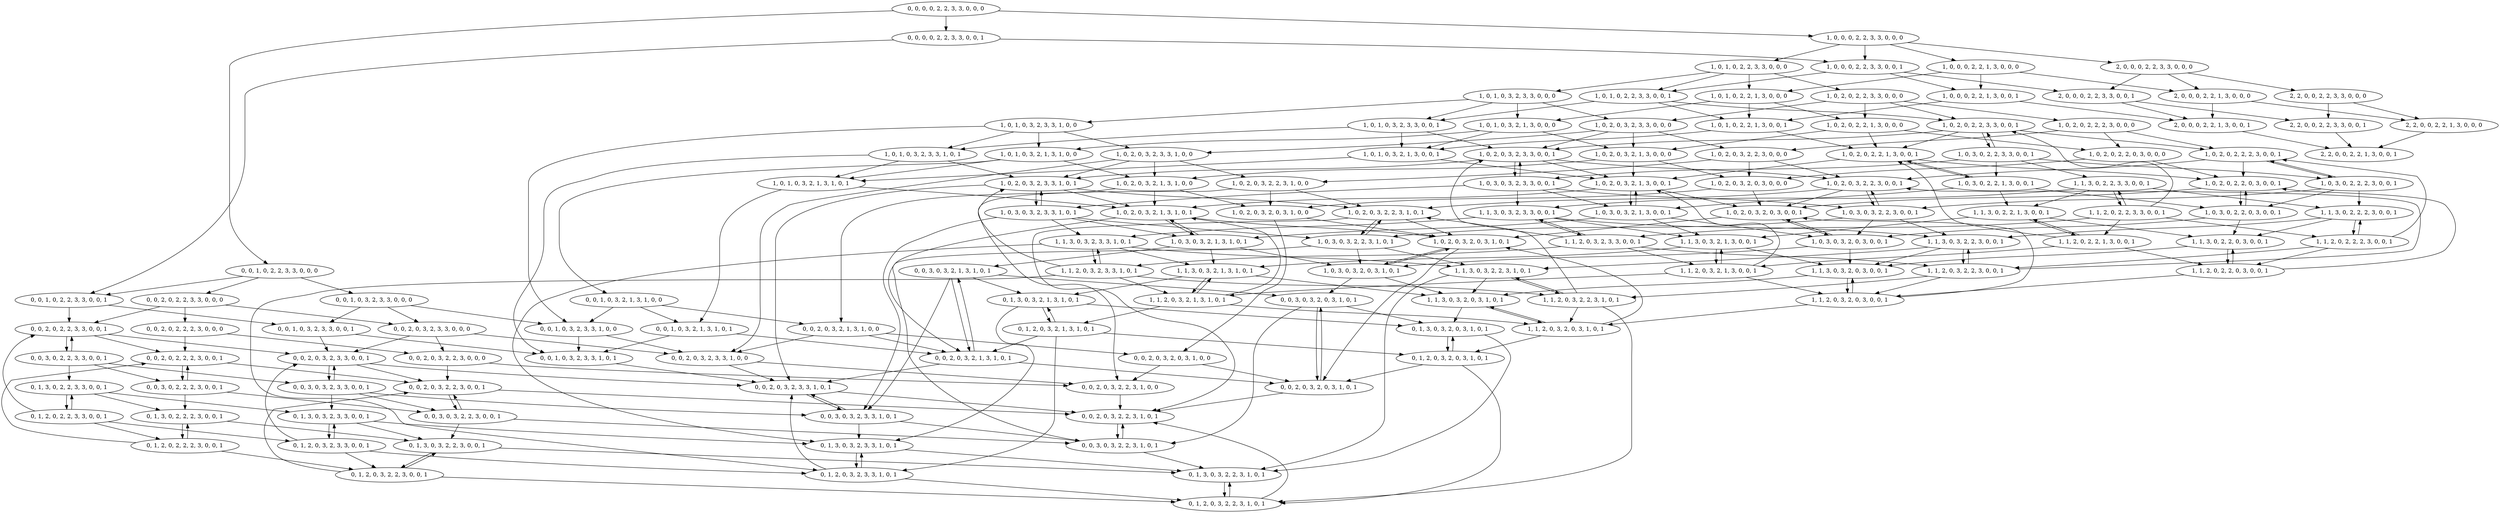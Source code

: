 digraph {

"0, 0, 0, 0, 2, 2, 3, 3, 0, 0, 0" -> "0, 0, 1, 0, 2, 2, 3, 3, 0, 0, 0"
"0, 0, 0, 0, 2, 2, 3, 3, 0, 0, 0" -> "0, 0, 0, 0, 2, 2, 3, 3, 0, 0, 1"
"0, 0, 0, 0, 2, 2, 3, 3, 0, 0, 0" -> "1, 0, 0, 0, 2, 2, 3, 3, 0, 0, 0"
"0, 0, 1, 0, 2, 2, 3, 3, 0, 0, 0" -> "0, 0, 1, 0, 2, 2, 3, 3, 0, 0, 1"
"0, 0, 1, 0, 2, 2, 3, 3, 0, 0, 0" -> "0, 0, 1, 0, 3, 2, 3, 3, 0, 0, 0"
"0, 0, 1, 0, 2, 2, 3, 3, 0, 0, 0" -> "0, 0, 2, 0, 2, 2, 3, 3, 0, 0, 0"
"0, 0, 0, 0, 2, 2, 3, 3, 0, 0, 1" -> "0, 0, 1, 0, 2, 2, 3, 3, 0, 0, 1"
"0, 0, 0, 0, 2, 2, 3, 3, 0, 0, 1" -> "1, 0, 0, 0, 2, 2, 3, 3, 0, 0, 1"
"1, 0, 0, 0, 2, 2, 3, 3, 0, 0, 0" -> "1, 0, 1, 0, 2, 2, 3, 3, 0, 0, 0"
"1, 0, 0, 0, 2, 2, 3, 3, 0, 0, 0" -> "1, 0, 0, 0, 2, 2, 3, 3, 0, 0, 1"
"1, 0, 0, 0, 2, 2, 3, 3, 0, 0, 0" -> "1, 0, 0, 0, 2, 2, 1, 3, 0, 0, 0"
"1, 0, 0, 0, 2, 2, 3, 3, 0, 0, 0" -> "2, 0, 0, 0, 2, 2, 3, 3, 0, 0, 0"
"0, 0, 1, 0, 2, 2, 3, 3, 0, 0, 1" -> "0, 0, 1, 0, 3, 2, 3, 3, 0, 0, 1"
"0, 0, 1, 0, 2, 2, 3, 3, 0, 0, 1" -> "0, 0, 2, 0, 2, 2, 3, 3, 0, 0, 1"
"0, 0, 1, 0, 3, 2, 3, 3, 0, 0, 0" -> "0, 0, 1, 0, 3, 2, 3, 3, 1, 0, 0"
"0, 0, 1, 0, 3, 2, 3, 3, 0, 0, 0" -> "0, 0, 1, 0, 3, 2, 3, 3, 0, 0, 1"
"0, 0, 1, 0, 3, 2, 3, 3, 0, 0, 0" -> "0, 0, 2, 0, 3, 2, 3, 3, 0, 0, 0"
"0, 0, 2, 0, 2, 2, 3, 3, 0, 0, 0" -> "0, 0, 2, 0, 2, 2, 3, 3, 0, 0, 1"
"0, 0, 2, 0, 2, 2, 3, 3, 0, 0, 0" -> "0, 0, 2, 0, 2, 2, 2, 3, 0, 0, 0"
"0, 0, 2, 0, 2, 2, 3, 3, 0, 0, 0" -> "0, 0, 2, 0, 3, 2, 3, 3, 0, 0, 0"
"1, 0, 0, 0, 2, 2, 3, 3, 0, 0, 1" -> "1, 0, 1, 0, 2, 2, 3, 3, 0, 0, 1"
"1, 0, 0, 0, 2, 2, 3, 3, 0, 0, 1" -> "1, 0, 0, 0, 2, 2, 1, 3, 0, 0, 1"
"1, 0, 0, 0, 2, 2, 3, 3, 0, 0, 1" -> "2, 0, 0, 0, 2, 2, 3, 3, 0, 0, 1"
"1, 0, 1, 0, 2, 2, 3, 3, 0, 0, 0" -> "1, 0, 1, 0, 2, 2, 3, 3, 0, 0, 1"
"1, 0, 1, 0, 2, 2, 3, 3, 0, 0, 0" -> "1, 0, 1, 0, 2, 2, 1, 3, 0, 0, 0"
"1, 0, 1, 0, 2, 2, 3, 3, 0, 0, 0" -> "1, 0, 1, 0, 3, 2, 3, 3, 0, 0, 0"
"1, 0, 1, 0, 2, 2, 3, 3, 0, 0, 0" -> "1, 0, 2, 0, 2, 2, 3, 3, 0, 0, 0"
"1, 0, 0, 0, 2, 2, 1, 3, 0, 0, 0" -> "1, 0, 1, 0, 2, 2, 1, 3, 0, 0, 0"
"1, 0, 0, 0, 2, 2, 1, 3, 0, 0, 0" -> "1, 0, 0, 0, 2, 2, 1, 3, 0, 0, 1"
"1, 0, 0, 0, 2, 2, 1, 3, 0, 0, 0" -> "2, 0, 0, 0, 2, 2, 1, 3, 0, 0, 0"
"2, 0, 0, 0, 2, 2, 3, 3, 0, 0, 0" -> "2, 2, 0, 0, 2, 2, 3, 3, 0, 0, 0"
"2, 0, 0, 0, 2, 2, 3, 3, 0, 0, 0" -> "2, 0, 0, 0, 2, 2, 3, 3, 0, 0, 1"
"2, 0, 0, 0, 2, 2, 3, 3, 0, 0, 0" -> "2, 0, 0, 0, 2, 2, 1, 3, 0, 0, 0"
"0, 0, 1, 0, 3, 2, 3, 3, 0, 0, 1" -> "0, 0, 1, 0, 3, 2, 3, 3, 1, 0, 1"
"0, 0, 1, 0, 3, 2, 3, 3, 0, 0, 1" -> "0, 0, 2, 0, 3, 2, 3, 3, 0, 0, 1"
"0, 0, 2, 0, 2, 2, 3, 3, 0, 0, 1" -> "0, 0, 2, 0, 2, 2, 2, 3, 0, 0, 1"
"0, 0, 2, 0, 2, 2, 3, 3, 0, 0, 1" -> "0, 0, 3, 0, 2, 2, 3, 3, 0, 0, 1"
"0, 0, 2, 0, 2, 2, 3, 3, 0, 0, 1" -> "0, 0, 2, 0, 3, 2, 3, 3, 0, 0, 1"
"0, 0, 1, 0, 3, 2, 3, 3, 1, 0, 0" -> "0, 0, 1, 0, 3, 2, 3, 3, 1, 0, 1"
"0, 0, 1, 0, 3, 2, 3, 3, 1, 0, 0" -> "0, 0, 2, 0, 3, 2, 3, 3, 1, 0, 0"
"0, 0, 2, 0, 3, 2, 3, 3, 0, 0, 0" -> "0, 0, 2, 0, 3, 2, 3, 3, 1, 0, 0"
"0, 0, 2, 0, 3, 2, 3, 3, 0, 0, 0" -> "0, 0, 2, 0, 3, 2, 3, 3, 0, 0, 1"
"0, 0, 2, 0, 3, 2, 3, 3, 0, 0, 0" -> "0, 0, 2, 0, 3, 2, 2, 3, 0, 0, 0"
"0, 0, 2, 0, 2, 2, 2, 3, 0, 0, 0" -> "0, 0, 2, 0, 2, 2, 2, 3, 0, 0, 1"
"0, 0, 2, 0, 2, 2, 2, 3, 0, 0, 0" -> "0, 0, 2, 0, 3, 2, 2, 3, 0, 0, 0"
"1, 0, 1, 0, 2, 2, 3, 3, 0, 0, 1" -> "1, 0, 1, 0, 2, 2, 1, 3, 0, 0, 1"
"1, 0, 1, 0, 2, 2, 3, 3, 0, 0, 1" -> "1, 0, 1, 0, 3, 2, 3, 3, 0, 0, 1"
"1, 0, 1, 0, 2, 2, 3, 3, 0, 0, 1" -> "1, 0, 2, 0, 2, 2, 3, 3, 0, 0, 1"
"1, 0, 0, 0, 2, 2, 1, 3, 0, 0, 1" -> "1, 0, 1, 0, 2, 2, 1, 3, 0, 0, 1"
"1, 0, 0, 0, 2, 2, 1, 3, 0, 0, 1" -> "2, 0, 0, 0, 2, 2, 1, 3, 0, 0, 1"
"2, 0, 0, 0, 2, 2, 3, 3, 0, 0, 1" -> "2, 2, 0, 0, 2, 2, 3, 3, 0, 0, 1"
"2, 0, 0, 0, 2, 2, 3, 3, 0, 0, 1" -> "2, 0, 0, 0, 2, 2, 1, 3, 0, 0, 1"
"1, 0, 1, 0, 2, 2, 1, 3, 0, 0, 0" -> "1, 0, 1, 0, 2, 2, 1, 3, 0, 0, 1"
"1, 0, 1, 0, 2, 2, 1, 3, 0, 0, 0" -> "1, 0, 1, 0, 3, 2, 1, 3, 0, 0, 0"
"1, 0, 1, 0, 2, 2, 1, 3, 0, 0, 0" -> "1, 0, 2, 0, 2, 2, 1, 3, 0, 0, 0"
"1, 0, 1, 0, 3, 2, 3, 3, 0, 0, 0" -> "1, 0, 1, 0, 3, 2, 3, 3, 1, 0, 0"
"1, 0, 1, 0, 3, 2, 3, 3, 0, 0, 0" -> "1, 0, 1, 0, 3, 2, 3, 3, 0, 0, 1"
"1, 0, 1, 0, 3, 2, 3, 3, 0, 0, 0" -> "1, 0, 1, 0, 3, 2, 1, 3, 0, 0, 0"
"1, 0, 1, 0, 3, 2, 3, 3, 0, 0, 0" -> "1, 0, 2, 0, 3, 2, 3, 3, 0, 0, 0"
"1, 0, 2, 0, 2, 2, 3, 3, 0, 0, 0" -> "1, 0, 2, 0, 2, 2, 3, 3, 0, 0, 1"
"1, 0, 2, 0, 2, 2, 3, 3, 0, 0, 0" -> "1, 0, 2, 0, 2, 2, 1, 3, 0, 0, 0"
"1, 0, 2, 0, 2, 2, 3, 3, 0, 0, 0" -> "1, 0, 2, 0, 2, 2, 2, 3, 0, 0, 0"
"1, 0, 2, 0, 2, 2, 3, 3, 0, 0, 0" -> "1, 0, 2, 0, 3, 2, 3, 3, 0, 0, 0"
"2, 0, 0, 0, 2, 2, 1, 3, 0, 0, 0" -> "2, 2, 0, 0, 2, 2, 1, 3, 0, 0, 0"
"2, 0, 0, 0, 2, 2, 1, 3, 0, 0, 0" -> "2, 0, 0, 0, 2, 2, 1, 3, 0, 0, 1"
"2, 2, 0, 0, 2, 2, 3, 3, 0, 0, 0" -> "2, 2, 0, 0, 2, 2, 3, 3, 0, 0, 1"
"2, 2, 0, 0, 2, 2, 3, 3, 0, 0, 0" -> "2, 2, 0, 0, 2, 2, 1, 3, 0, 0, 0"
"0, 0, 1, 0, 3, 2, 3, 3, 1, 0, 1" -> "0, 0, 2, 0, 3, 2, 3, 3, 1, 0, 1"
"0, 0, 2, 0, 3, 2, 3, 3, 0, 0, 1" -> "0, 0, 2, 0, 3, 2, 3, 3, 1, 0, 1"
"0, 0, 2, 0, 3, 2, 3, 3, 0, 0, 1" -> "0, 0, 2, 0, 3, 2, 2, 3, 0, 0, 1"
"0, 0, 2, 0, 3, 2, 3, 3, 0, 0, 1" -> "0, 0, 3, 0, 3, 2, 3, 3, 0, 0, 1"
"0, 0, 2, 0, 2, 2, 2, 3, 0, 0, 1" -> "0, 0, 3, 0, 2, 2, 2, 3, 0, 0, 1"
"0, 0, 2, 0, 2, 2, 2, 3, 0, 0, 1" -> "0, 0, 2, 0, 3, 2, 2, 3, 0, 0, 1"
"0, 0, 3, 0, 2, 2, 3, 3, 0, 0, 1" -> "0, 1, 3, 0, 2, 2, 3, 3, 0, 0, 1"
"0, 0, 3, 0, 2, 2, 3, 3, 0, 0, 1" -> "0, 0, 2, 0, 2, 2, 3, 3, 0, 0, 1"
"0, 0, 3, 0, 2, 2, 3, 3, 0, 0, 1" -> "0, 0, 3, 0, 2, 2, 2, 3, 0, 0, 1"
"0, 0, 3, 0, 2, 2, 3, 3, 0, 0, 1" -> "0, 0, 3, 0, 3, 2, 3, 3, 0, 0, 1"
"0, 0, 2, 0, 3, 2, 3, 3, 1, 0, 0" -> "0, 0, 2, 0, 3, 2, 3, 3, 1, 0, 1"
"0, 0, 2, 0, 3, 2, 3, 3, 1, 0, 0" -> "0, 0, 2, 0, 3, 2, 2, 3, 1, 0, 0"
"0, 0, 2, 0, 3, 2, 2, 3, 0, 0, 0" -> "0, 0, 2, 0, 3, 2, 2, 3, 1, 0, 0"
"0, 0, 2, 0, 3, 2, 2, 3, 0, 0, 0" -> "0, 0, 2, 0, 3, 2, 2, 3, 0, 0, 1"
"1, 0, 1, 0, 2, 2, 1, 3, 0, 0, 1" -> "1, 0, 1, 0, 3, 2, 1, 3, 0, 0, 1"
"1, 0, 1, 0, 2, 2, 1, 3, 0, 0, 1" -> "1, 0, 2, 0, 2, 2, 1, 3, 0, 0, 1"
"1, 0, 1, 0, 3, 2, 3, 3, 0, 0, 1" -> "1, 0, 1, 0, 3, 2, 3, 3, 1, 0, 1"
"1, 0, 1, 0, 3, 2, 3, 3, 0, 0, 1" -> "1, 0, 1, 0, 3, 2, 1, 3, 0, 0, 1"
"1, 0, 1, 0, 3, 2, 3, 3, 0, 0, 1" -> "1, 0, 2, 0, 3, 2, 3, 3, 0, 0, 1"
"1, 0, 2, 0, 2, 2, 3, 3, 0, 0, 1" -> "1, 0, 2, 0, 2, 2, 1, 3, 0, 0, 1"
"1, 0, 2, 0, 2, 2, 3, 3, 0, 0, 1" -> "1, 0, 2, 0, 2, 2, 2, 3, 0, 0, 1"
"1, 0, 2, 0, 2, 2, 3, 3, 0, 0, 1" -> "1, 0, 3, 0, 2, 2, 3, 3, 0, 0, 1"
"1, 0, 2, 0, 2, 2, 3, 3, 0, 0, 1" -> "1, 0, 2, 0, 3, 2, 3, 3, 0, 0, 1"
"2, 0, 0, 0, 2, 2, 1, 3, 0, 0, 1" -> "2, 2, 0, 0, 2, 2, 1, 3, 0, 0, 1"
"2, 2, 0, 0, 2, 2, 3, 3, 0, 0, 1" -> "2, 2, 0, 0, 2, 2, 1, 3, 0, 0, 1"
"1, 0, 1, 0, 3, 2, 1, 3, 0, 0, 0" -> "1, 0, 1, 0, 3, 2, 1, 3, 1, 0, 0"
"1, 0, 1, 0, 3, 2, 1, 3, 0, 0, 0" -> "1, 0, 1, 0, 3, 2, 1, 3, 0, 0, 1"
"1, 0, 1, 0, 3, 2, 1, 3, 0, 0, 0" -> "1, 0, 2, 0, 3, 2, 1, 3, 0, 0, 0"
"1, 0, 2, 0, 2, 2, 1, 3, 0, 0, 0" -> "1, 0, 2, 0, 2, 2, 1, 3, 0, 0, 1"
"1, 0, 2, 0, 2, 2, 1, 3, 0, 0, 0" -> "1, 0, 2, 0, 2, 2, 0, 3, 0, 0, 0"
"1, 0, 2, 0, 2, 2, 1, 3, 0, 0, 0" -> "1, 0, 2, 0, 3, 2, 1, 3, 0, 0, 0"
"1, 0, 1, 0, 3, 2, 3, 3, 1, 0, 0" -> "1, 0, 1, 0, 3, 2, 3, 3, 1, 0, 1"
"1, 0, 1, 0, 3, 2, 3, 3, 1, 0, 0" -> "1, 0, 1, 0, 3, 2, 1, 3, 1, 0, 0"
"1, 0, 1, 0, 3, 2, 3, 3, 1, 0, 0" -> "1, 0, 2, 0, 3, 2, 3, 3, 1, 0, 0"
"1, 0, 1, 0, 3, 2, 3, 3, 1, 0, 0" -> "0, 0, 1, 0, 3, 2, 3, 3, 1, 0, 0"
"1, 0, 2, 0, 3, 2, 3, 3, 0, 0, 0" -> "1, 0, 2, 0, 3, 2, 3, 3, 1, 0, 0"
"1, 0, 2, 0, 3, 2, 3, 3, 0, 0, 0" -> "1, 0, 2, 0, 3, 2, 3, 3, 0, 0, 1"
"1, 0, 2, 0, 3, 2, 3, 3, 0, 0, 0" -> "1, 0, 2, 0, 3, 2, 1, 3, 0, 0, 0"
"1, 0, 2, 0, 3, 2, 3, 3, 0, 0, 0" -> "1, 0, 2, 0, 3, 2, 2, 3, 0, 0, 0"
"1, 0, 2, 0, 2, 2, 2, 3, 0, 0, 0" -> "1, 0, 2, 0, 2, 2, 2, 3, 0, 0, 1"
"1, 0, 2, 0, 2, 2, 2, 3, 0, 0, 0" -> "1, 0, 2, 0, 3, 2, 2, 3, 0, 0, 0"
"1, 0, 2, 0, 2, 2, 2, 3, 0, 0, 0" -> "1, 0, 2, 0, 2, 2, 0, 3, 0, 0, 0"
"2, 2, 0, 0, 2, 2, 1, 3, 0, 0, 0" -> "2, 2, 0, 0, 2, 2, 1, 3, 0, 0, 1"
"0, 0, 2, 0, 3, 2, 3, 3, 1, 0, 1" -> "0, 0, 2, 0, 3, 2, 2, 3, 1, 0, 1"
"0, 0, 2, 0, 3, 2, 3, 3, 1, 0, 1" -> "0, 0, 3, 0, 3, 2, 3, 3, 1, 0, 1"
"0, 0, 2, 0, 3, 2, 2, 3, 0, 0, 1" -> "0, 0, 2, 0, 3, 2, 2, 3, 1, 0, 1"
"0, 0, 2, 0, 3, 2, 2, 3, 0, 0, 1" -> "0, 0, 3, 0, 3, 2, 2, 3, 0, 0, 1"
"0, 0, 3, 0, 3, 2, 3, 3, 0, 0, 1" -> "0, 0, 3, 0, 3, 2, 3, 3, 1, 0, 1"
"0, 0, 3, 0, 3, 2, 3, 3, 0, 0, 1" -> "0, 1, 3, 0, 3, 2, 3, 3, 0, 0, 1"
"0, 0, 3, 0, 3, 2, 3, 3, 0, 0, 1" -> "0, 0, 2, 0, 3, 2, 3, 3, 0, 0, 1"
"0, 0, 3, 0, 3, 2, 3, 3, 0, 0, 1" -> "0, 0, 3, 0, 3, 2, 2, 3, 0, 0, 1"
"0, 0, 3, 0, 2, 2, 2, 3, 0, 0, 1" -> "0, 1, 3, 0, 2, 2, 2, 3, 0, 0, 1"
"0, 0, 3, 0, 2, 2, 2, 3, 0, 0, 1" -> "0, 0, 2, 0, 2, 2, 2, 3, 0, 0, 1"
"0, 0, 3, 0, 2, 2, 2, 3, 0, 0, 1" -> "0, 0, 3, 0, 3, 2, 2, 3, 0, 0, 1"
"0, 1, 3, 0, 2, 2, 3, 3, 0, 0, 1" -> "0, 1, 2, 0, 2, 2, 3, 3, 0, 0, 1"
"0, 1, 3, 0, 2, 2, 3, 3, 0, 0, 1" -> "0, 1, 3, 0, 2, 2, 2, 3, 0, 0, 1"
"0, 1, 3, 0, 2, 2, 3, 3, 0, 0, 1" -> "0, 1, 3, 0, 3, 2, 3, 3, 0, 0, 1"
"0, 0, 2, 0, 3, 2, 2, 3, 1, 0, 0" -> "0, 0, 2, 0, 3, 2, 2, 3, 1, 0, 1"
"1, 0, 1, 0, 3, 2, 1, 3, 0, 0, 1" -> "1, 0, 1, 0, 3, 2, 1, 3, 1, 0, 1"
"1, 0, 1, 0, 3, 2, 1, 3, 0, 0, 1" -> "1, 0, 2, 0, 3, 2, 1, 3, 0, 0, 1"
"1, 0, 2, 0, 2, 2, 1, 3, 0, 0, 1" -> "1, 0, 2, 0, 2, 2, 0, 3, 0, 0, 1"
"1, 0, 2, 0, 2, 2, 1, 3, 0, 0, 1" -> "1, 0, 3, 0, 2, 2, 1, 3, 0, 0, 1"
"1, 0, 2, 0, 2, 2, 1, 3, 0, 0, 1" -> "1, 0, 2, 0, 3, 2, 1, 3, 0, 0, 1"
"1, 0, 1, 0, 3, 2, 3, 3, 1, 0, 1" -> "1, 0, 1, 0, 3, 2, 1, 3, 1, 0, 1"
"1, 0, 1, 0, 3, 2, 3, 3, 1, 0, 1" -> "1, 0, 2, 0, 3, 2, 3, 3, 1, 0, 1"
"1, 0, 1, 0, 3, 2, 3, 3, 1, 0, 1" -> "0, 0, 1, 0, 3, 2, 3, 3, 1, 0, 1"
"1, 0, 2, 0, 3, 2, 3, 3, 0, 0, 1" -> "1, 0, 2, 0, 3, 2, 3, 3, 1, 0, 1"
"1, 0, 2, 0, 3, 2, 3, 3, 0, 0, 1" -> "1, 0, 2, 0, 3, 2, 1, 3, 0, 0, 1"
"1, 0, 2, 0, 3, 2, 3, 3, 0, 0, 1" -> "1, 0, 2, 0, 3, 2, 2, 3, 0, 0, 1"
"1, 0, 2, 0, 3, 2, 3, 3, 0, 0, 1" -> "1, 0, 3, 0, 3, 2, 3, 3, 0, 0, 1"
"1, 0, 2, 0, 2, 2, 2, 3, 0, 0, 1" -> "1, 0, 3, 0, 2, 2, 2, 3, 0, 0, 1"
"1, 0, 2, 0, 2, 2, 2, 3, 0, 0, 1" -> "1, 0, 2, 0, 3, 2, 2, 3, 0, 0, 1"
"1, 0, 2, 0, 2, 2, 2, 3, 0, 0, 1" -> "1, 0, 2, 0, 2, 2, 0, 3, 0, 0, 1"
"1, 0, 3, 0, 2, 2, 3, 3, 0, 0, 1" -> "1, 1, 3, 0, 2, 2, 3, 3, 0, 0, 1"
"1, 0, 3, 0, 2, 2, 3, 3, 0, 0, 1" -> "1, 0, 2, 0, 2, 2, 3, 3, 0, 0, 1"
"1, 0, 3, 0, 2, 2, 3, 3, 0, 0, 1" -> "1, 0, 3, 0, 2, 2, 1, 3, 0, 0, 1"
"1, 0, 3, 0, 2, 2, 3, 3, 0, 0, 1" -> "1, 0, 3, 0, 2, 2, 2, 3, 0, 0, 1"
"1, 0, 3, 0, 2, 2, 3, 3, 0, 0, 1" -> "1, 0, 3, 0, 3, 2, 3, 3, 0, 0, 1"
"1, 0, 1, 0, 3, 2, 1, 3, 1, 0, 0" -> "1, 0, 1, 0, 3, 2, 1, 3, 1, 0, 1"
"1, 0, 1, 0, 3, 2, 1, 3, 1, 0, 0" -> "1, 0, 2, 0, 3, 2, 1, 3, 1, 0, 0"
"1, 0, 1, 0, 3, 2, 1, 3, 1, 0, 0" -> "0, 0, 1, 0, 3, 2, 1, 3, 1, 0, 0"
"1, 0, 2, 0, 3, 2, 1, 3, 0, 0, 0" -> "1, 0, 2, 0, 3, 2, 1, 3, 1, 0, 0"
"1, 0, 2, 0, 3, 2, 1, 3, 0, 0, 0" -> "1, 0, 2, 0, 3, 2, 1, 3, 0, 0, 1"
"1, 0, 2, 0, 3, 2, 1, 3, 0, 0, 0" -> "1, 0, 2, 0, 3, 2, 0, 3, 0, 0, 0"
"1, 0, 2, 0, 2, 2, 0, 3, 0, 0, 0" -> "1, 0, 2, 0, 2, 2, 0, 3, 0, 0, 1"
"1, 0, 2, 0, 2, 2, 0, 3, 0, 0, 0" -> "1, 0, 2, 0, 3, 2, 0, 3, 0, 0, 0"
"1, 0, 2, 0, 3, 2, 3, 3, 1, 0, 0" -> "1, 0, 2, 0, 3, 2, 3, 3, 1, 0, 1"
"1, 0, 2, 0, 3, 2, 3, 3, 1, 0, 0" -> "1, 0, 2, 0, 3, 2, 1, 3, 1, 0, 0"
"1, 0, 2, 0, 3, 2, 3, 3, 1, 0, 0" -> "1, 0, 2, 0, 3, 2, 2, 3, 1, 0, 0"
"1, 0, 2, 0, 3, 2, 3, 3, 1, 0, 0" -> "0, 0, 2, 0, 3, 2, 3, 3, 1, 0, 0"
"1, 0, 2, 0, 3, 2, 2, 3, 0, 0, 0" -> "1, 0, 2, 0, 3, 2, 2, 3, 1, 0, 0"
"1, 0, 2, 0, 3, 2, 2, 3, 0, 0, 0" -> "1, 0, 2, 0, 3, 2, 2, 3, 0, 0, 1"
"1, 0, 2, 0, 3, 2, 2, 3, 0, 0, 0" -> "1, 0, 2, 0, 3, 2, 0, 3, 0, 0, 0"
"0, 0, 2, 0, 3, 2, 2, 3, 1, 0, 1" -> "0, 0, 3, 0, 3, 2, 2, 3, 1, 0, 1"
"0, 0, 3, 0, 3, 2, 3, 3, 1, 0, 1" -> "0, 1, 3, 0, 3, 2, 3, 3, 1, 0, 1"
"0, 0, 3, 0, 3, 2, 3, 3, 1, 0, 1" -> "0, 0, 2, 0, 3, 2, 3, 3, 1, 0, 1"
"0, 0, 3, 0, 3, 2, 3, 3, 1, 0, 1" -> "0, 0, 3, 0, 3, 2, 2, 3, 1, 0, 1"
"0, 0, 3, 0, 3, 2, 2, 3, 0, 0, 1" -> "0, 0, 3, 0, 3, 2, 2, 3, 1, 0, 1"
"0, 0, 3, 0, 3, 2, 2, 3, 0, 0, 1" -> "0, 1, 3, 0, 3, 2, 2, 3, 0, 0, 1"
"0, 0, 3, 0, 3, 2, 2, 3, 0, 0, 1" -> "0, 0, 2, 0, 3, 2, 2, 3, 0, 0, 1"
"0, 1, 3, 0, 3, 2, 3, 3, 0, 0, 1" -> "0, 1, 3, 0, 3, 2, 3, 3, 1, 0, 1"
"0, 1, 3, 0, 3, 2, 3, 3, 0, 0, 1" -> "0, 1, 2, 0, 3, 2, 3, 3, 0, 0, 1"
"0, 1, 3, 0, 3, 2, 3, 3, 0, 0, 1" -> "0, 1, 3, 0, 3, 2, 2, 3, 0, 0, 1"
"0, 1, 3, 0, 2, 2, 2, 3, 0, 0, 1" -> "0, 1, 2, 0, 2, 2, 2, 3, 0, 0, 1"
"0, 1, 3, 0, 2, 2, 2, 3, 0, 0, 1" -> "0, 1, 3, 0, 3, 2, 2, 3, 0, 0, 1"
"0, 1, 2, 0, 2, 2, 3, 3, 0, 0, 1" -> "0, 0, 2, 0, 2, 2, 3, 3, 0, 0, 1"
"0, 1, 2, 0, 2, 2, 3, 3, 0, 0, 1" -> "0, 1, 2, 0, 2, 2, 2, 3, 0, 0, 1"
"0, 1, 2, 0, 2, 2, 3, 3, 0, 0, 1" -> "0, 1, 3, 0, 2, 2, 3, 3, 0, 0, 1"
"0, 1, 2, 0, 2, 2, 3, 3, 0, 0, 1" -> "0, 1, 2, 0, 3, 2, 3, 3, 0, 0, 1"
"1, 0, 1, 0, 3, 2, 1, 3, 1, 0, 1" -> "1, 0, 2, 0, 3, 2, 1, 3, 1, 0, 1"
"1, 0, 1, 0, 3, 2, 1, 3, 1, 0, 1" -> "0, 0, 1, 0, 3, 2, 1, 3, 1, 0, 1"
"1, 0, 2, 0, 3, 2, 1, 3, 0, 0, 1" -> "1, 0, 2, 0, 3, 2, 1, 3, 1, 0, 1"
"1, 0, 2, 0, 3, 2, 1, 3, 0, 0, 1" -> "1, 0, 2, 0, 3, 2, 0, 3, 0, 0, 1"
"1, 0, 2, 0, 3, 2, 1, 3, 0, 0, 1" -> "1, 0, 3, 0, 3, 2, 1, 3, 0, 0, 1"
"1, 0, 2, 0, 2, 2, 0, 3, 0, 0, 1" -> "1, 0, 3, 0, 2, 2, 0, 3, 0, 0, 1"
"1, 0, 2, 0, 2, 2, 0, 3, 0, 0, 1" -> "1, 0, 2, 0, 3, 2, 0, 3, 0, 0, 1"
"1, 0, 3, 0, 2, 2, 1, 3, 0, 0, 1" -> "1, 1, 3, 0, 2, 2, 1, 3, 0, 0, 1"
"1, 0, 3, 0, 2, 2, 1, 3, 0, 0, 1" -> "1, 0, 2, 0, 2, 2, 1, 3, 0, 0, 1"
"1, 0, 3, 0, 2, 2, 1, 3, 0, 0, 1" -> "1, 0, 3, 0, 2, 2, 0, 3, 0, 0, 1"
"1, 0, 3, 0, 2, 2, 1, 3, 0, 0, 1" -> "1, 0, 3, 0, 3, 2, 1, 3, 0, 0, 1"
"1, 0, 2, 0, 3, 2, 3, 3, 1, 0, 1" -> "1, 0, 2, 0, 3, 2, 1, 3, 1, 0, 1"
"1, 0, 2, 0, 3, 2, 3, 3, 1, 0, 1" -> "1, 0, 2, 0, 3, 2, 2, 3, 1, 0, 1"
"1, 0, 2, 0, 3, 2, 3, 3, 1, 0, 1" -> "1, 0, 3, 0, 3, 2, 3, 3, 1, 0, 1"
"1, 0, 2, 0, 3, 2, 3, 3, 1, 0, 1" -> "0, 0, 2, 0, 3, 2, 3, 3, 1, 0, 1"
"1, 0, 2, 0, 3, 2, 2, 3, 0, 0, 1" -> "1, 0, 2, 0, 3, 2, 2, 3, 1, 0, 1"
"1, 0, 2, 0, 3, 2, 2, 3, 0, 0, 1" -> "1, 0, 3, 0, 3, 2, 2, 3, 0, 0, 1"
"1, 0, 2, 0, 3, 2, 2, 3, 0, 0, 1" -> "1, 0, 2, 0, 3, 2, 0, 3, 0, 0, 1"
"1, 0, 3, 0, 3, 2, 3, 3, 0, 0, 1" -> "1, 0, 3, 0, 3, 2, 3, 3, 1, 0, 1"
"1, 0, 3, 0, 3, 2, 3, 3, 0, 0, 1" -> "1, 1, 3, 0, 3, 2, 3, 3, 0, 0, 1"
"1, 0, 3, 0, 3, 2, 3, 3, 0, 0, 1" -> "1, 0, 2, 0, 3, 2, 3, 3, 0, 0, 1"
"1, 0, 3, 0, 3, 2, 3, 3, 0, 0, 1" -> "1, 0, 3, 0, 3, 2, 1, 3, 0, 0, 1"
"1, 0, 3, 0, 3, 2, 3, 3, 0, 0, 1" -> "1, 0, 3, 0, 3, 2, 2, 3, 0, 0, 1"
"1, 0, 3, 0, 2, 2, 2, 3, 0, 0, 1" -> "1, 1, 3, 0, 2, 2, 2, 3, 0, 0, 1"
"1, 0, 3, 0, 2, 2, 2, 3, 0, 0, 1" -> "1, 0, 2, 0, 2, 2, 2, 3, 0, 0, 1"
"1, 0, 3, 0, 2, 2, 2, 3, 0, 0, 1" -> "1, 0, 3, 0, 3, 2, 2, 3, 0, 0, 1"
"1, 0, 3, 0, 2, 2, 2, 3, 0, 0, 1" -> "1, 0, 3, 0, 2, 2, 0, 3, 0, 0, 1"
"1, 1, 3, 0, 2, 2, 3, 3, 0, 0, 1" -> "1, 1, 2, 0, 2, 2, 3, 3, 0, 0, 1"
"1, 1, 3, 0, 2, 2, 3, 3, 0, 0, 1" -> "1, 1, 3, 0, 2, 2, 1, 3, 0, 0, 1"
"1, 1, 3, 0, 2, 2, 3, 3, 0, 0, 1" -> "1, 1, 3, 0, 2, 2, 2, 3, 0, 0, 1"
"1, 1, 3, 0, 2, 2, 3, 3, 0, 0, 1" -> "1, 1, 3, 0, 3, 2, 3, 3, 0, 0, 1"
"1, 0, 2, 0, 3, 2, 1, 3, 1, 0, 0" -> "1, 0, 2, 0, 3, 2, 1, 3, 1, 0, 1"
"1, 0, 2, 0, 3, 2, 1, 3, 1, 0, 0" -> "1, 0, 2, 0, 3, 2, 0, 3, 1, 0, 0"
"1, 0, 2, 0, 3, 2, 1, 3, 1, 0, 0" -> "0, 0, 2, 0, 3, 2, 1, 3, 1, 0, 0"
"0, 0, 1, 0, 3, 2, 1, 3, 1, 0, 0" -> "0, 0, 1, 0, 3, 2, 1, 3, 1, 0, 1"
"0, 0, 1, 0, 3, 2, 1, 3, 1, 0, 0" -> "0, 0, 1, 0, 3, 2, 3, 3, 1, 0, 0"
"0, 0, 1, 0, 3, 2, 1, 3, 1, 0, 0" -> "0, 0, 2, 0, 3, 2, 1, 3, 1, 0, 0"
"1, 0, 2, 0, 3, 2, 0, 3, 0, 0, 0" -> "1, 0, 2, 0, 3, 2, 0, 3, 1, 0, 0"
"1, 0, 2, 0, 3, 2, 0, 3, 0, 0, 0" -> "1, 0, 2, 0, 3, 2, 0, 3, 0, 0, 1"
"1, 0, 2, 0, 3, 2, 2, 3, 1, 0, 0" -> "1, 0, 2, 0, 3, 2, 2, 3, 1, 0, 1"
"1, 0, 2, 0, 3, 2, 2, 3, 1, 0, 0" -> "1, 0, 2, 0, 3, 2, 0, 3, 1, 0, 0"
"1, 0, 2, 0, 3, 2, 2, 3, 1, 0, 0" -> "0, 0, 2, 0, 3, 2, 2, 3, 1, 0, 0"
"0, 0, 3, 0, 3, 2, 2, 3, 1, 0, 1" -> "0, 1, 3, 0, 3, 2, 2, 3, 1, 0, 1"
"0, 0, 3, 0, 3, 2, 2, 3, 1, 0, 1" -> "0, 0, 2, 0, 3, 2, 2, 3, 1, 0, 1"
"0, 1, 3, 0, 3, 2, 3, 3, 1, 0, 1" -> "0, 1, 2, 0, 3, 2, 3, 3, 1, 0, 1"
"0, 1, 3, 0, 3, 2, 3, 3, 1, 0, 1" -> "0, 1, 3, 0, 3, 2, 2, 3, 1, 0, 1"
"0, 1, 3, 0, 3, 2, 2, 3, 0, 0, 1" -> "0, 1, 3, 0, 3, 2, 2, 3, 1, 0, 1"
"0, 1, 3, 0, 3, 2, 2, 3, 0, 0, 1" -> "0, 1, 2, 0, 3, 2, 2, 3, 0, 0, 1"
"0, 1, 2, 0, 3, 2, 3, 3, 0, 0, 1" -> "0, 0, 2, 0, 3, 2, 3, 3, 0, 0, 1"
"0, 1, 2, 0, 3, 2, 3, 3, 0, 0, 1" -> "0, 1, 2, 0, 3, 2, 3, 3, 1, 0, 1"
"0, 1, 2, 0, 3, 2, 3, 3, 0, 0, 1" -> "0, 1, 2, 0, 3, 2, 2, 3, 0, 0, 1"
"0, 1, 2, 0, 3, 2, 3, 3, 0, 0, 1" -> "0, 1, 3, 0, 3, 2, 3, 3, 0, 0, 1"
"0, 1, 2, 0, 2, 2, 2, 3, 0, 0, 1" -> "0, 0, 2, 0, 2, 2, 2, 3, 0, 0, 1"
"0, 1, 2, 0, 2, 2, 2, 3, 0, 0, 1" -> "0, 1, 3, 0, 2, 2, 2, 3, 0, 0, 1"
"0, 1, 2, 0, 2, 2, 2, 3, 0, 0, 1" -> "0, 1, 2, 0, 3, 2, 2, 3, 0, 0, 1"
"1, 0, 2, 0, 3, 2, 1, 3, 1, 0, 1" -> "1, 0, 2, 0, 3, 2, 0, 3, 1, 0, 1"
"1, 0, 2, 0, 3, 2, 1, 3, 1, 0, 1" -> "1, 0, 3, 0, 3, 2, 1, 3, 1, 0, 1"
"1, 0, 2, 0, 3, 2, 1, 3, 1, 0, 1" -> "0, 0, 2, 0, 3, 2, 1, 3, 1, 0, 1"
"0, 0, 1, 0, 3, 2, 1, 3, 1, 0, 1" -> "0, 0, 1, 0, 3, 2, 3, 3, 1, 0, 1"
"0, 0, 1, 0, 3, 2, 1, 3, 1, 0, 1" -> "0, 0, 2, 0, 3, 2, 1, 3, 1, 0, 1"
"1, 0, 2, 0, 3, 2, 0, 3, 0, 0, 1" -> "1, 0, 2, 0, 3, 2, 0, 3, 1, 0, 1"
"1, 0, 2, 0, 3, 2, 0, 3, 0, 0, 1" -> "1, 0, 3, 0, 3, 2, 0, 3, 0, 0, 1"
"1, 0, 3, 0, 3, 2, 1, 3, 0, 0, 1" -> "1, 0, 3, 0, 3, 2, 1, 3, 1, 0, 1"
"1, 0, 3, 0, 3, 2, 1, 3, 0, 0, 1" -> "1, 1, 3, 0, 3, 2, 1, 3, 0, 0, 1"
"1, 0, 3, 0, 3, 2, 1, 3, 0, 0, 1" -> "1, 0, 2, 0, 3, 2, 1, 3, 0, 0, 1"
"1, 0, 3, 0, 3, 2, 1, 3, 0, 0, 1" -> "1, 0, 3, 0, 3, 2, 0, 3, 0, 0, 1"
"1, 0, 3, 0, 2, 2, 0, 3, 0, 0, 1" -> "1, 1, 3, 0, 2, 2, 0, 3, 0, 0, 1"
"1, 0, 3, 0, 2, 2, 0, 3, 0, 0, 1" -> "1, 0, 2, 0, 2, 2, 0, 3, 0, 0, 1"
"1, 0, 3, 0, 2, 2, 0, 3, 0, 0, 1" -> "1, 0, 3, 0, 3, 2, 0, 3, 0, 0, 1"
"1, 1, 3, 0, 2, 2, 1, 3, 0, 0, 1" -> "1, 1, 2, 0, 2, 2, 1, 3, 0, 0, 1"
"1, 1, 3, 0, 2, 2, 1, 3, 0, 0, 1" -> "1, 1, 3, 0, 2, 2, 0, 3, 0, 0, 1"
"1, 1, 3, 0, 2, 2, 1, 3, 0, 0, 1" -> "1, 1, 3, 0, 3, 2, 1, 3, 0, 0, 1"
"1, 0, 2, 0, 3, 2, 2, 3, 1, 0, 1" -> "1, 0, 3, 0, 3, 2, 2, 3, 1, 0, 1"
"1, 0, 2, 0, 3, 2, 2, 3, 1, 0, 1" -> "1, 0, 2, 0, 3, 2, 0, 3, 1, 0, 1"
"1, 0, 2, 0, 3, 2, 2, 3, 1, 0, 1" -> "0, 0, 2, 0, 3, 2, 2, 3, 1, 0, 1"
"1, 0, 3, 0, 3, 2, 3, 3, 1, 0, 1" -> "1, 1, 3, 0, 3, 2, 3, 3, 1, 0, 1"
"1, 0, 3, 0, 3, 2, 3, 3, 1, 0, 1" -> "1, 0, 2, 0, 3, 2, 3, 3, 1, 0, 1"
"1, 0, 3, 0, 3, 2, 3, 3, 1, 0, 1" -> "1, 0, 3, 0, 3, 2, 1, 3, 1, 0, 1"
"1, 0, 3, 0, 3, 2, 3, 3, 1, 0, 1" -> "1, 0, 3, 0, 3, 2, 2, 3, 1, 0, 1"
"1, 0, 3, 0, 3, 2, 3, 3, 1, 0, 1" -> "0, 0, 3, 0, 3, 2, 3, 3, 1, 0, 1"
"1, 0, 3, 0, 3, 2, 2, 3, 0, 0, 1" -> "1, 0, 3, 0, 3, 2, 2, 3, 1, 0, 1"
"1, 0, 3, 0, 3, 2, 2, 3, 0, 0, 1" -> "1, 1, 3, 0, 3, 2, 2, 3, 0, 0, 1"
"1, 0, 3, 0, 3, 2, 2, 3, 0, 0, 1" -> "1, 0, 2, 0, 3, 2, 2, 3, 0, 0, 1"
"1, 0, 3, 0, 3, 2, 2, 3, 0, 0, 1" -> "1, 0, 3, 0, 3, 2, 0, 3, 0, 0, 1"
"1, 1, 3, 0, 3, 2, 3, 3, 0, 0, 1" -> "1, 1, 3, 0, 3, 2, 3, 3, 1, 0, 1"
"1, 1, 3, 0, 3, 2, 3, 3, 0, 0, 1" -> "1, 1, 2, 0, 3, 2, 3, 3, 0, 0, 1"
"1, 1, 3, 0, 3, 2, 3, 3, 0, 0, 1" -> "1, 1, 3, 0, 3, 2, 1, 3, 0, 0, 1"
"1, 1, 3, 0, 3, 2, 3, 3, 0, 0, 1" -> "1, 1, 3, 0, 3, 2, 2, 3, 0, 0, 1"
"1, 1, 3, 0, 2, 2, 2, 3, 0, 0, 1" -> "1, 1, 2, 0, 2, 2, 2, 3, 0, 0, 1"
"1, 1, 3, 0, 2, 2, 2, 3, 0, 0, 1" -> "1, 1, 3, 0, 3, 2, 2, 3, 0, 0, 1"
"1, 1, 3, 0, 2, 2, 2, 3, 0, 0, 1" -> "1, 1, 3, 0, 2, 2, 0, 3, 0, 0, 1"
"1, 1, 2, 0, 2, 2, 3, 3, 0, 0, 1" -> "1, 0, 2, 0, 2, 2, 3, 3, 0, 0, 1"
"1, 1, 2, 0, 2, 2, 3, 3, 0, 0, 1" -> "1, 1, 2, 0, 2, 2, 1, 3, 0, 0, 1"
"1, 1, 2, 0, 2, 2, 3, 3, 0, 0, 1" -> "1, 1, 2, 0, 2, 2, 2, 3, 0, 0, 1"
"1, 1, 2, 0, 2, 2, 3, 3, 0, 0, 1" -> "1, 1, 3, 0, 2, 2, 3, 3, 0, 0, 1"
"1, 1, 2, 0, 2, 2, 3, 3, 0, 0, 1" -> "1, 1, 2, 0, 3, 2, 3, 3, 0, 0, 1"
"1, 0, 2, 0, 3, 2, 0, 3, 1, 0, 0" -> "1, 0, 2, 0, 3, 2, 0, 3, 1, 0, 1"
"1, 0, 2, 0, 3, 2, 0, 3, 1, 0, 0" -> "0, 0, 2, 0, 3, 2, 0, 3, 1, 0, 0"
"0, 0, 2, 0, 3, 2, 1, 3, 1, 0, 0" -> "0, 0, 2, 0, 3, 2, 1, 3, 1, 0, 1"
"0, 0, 2, 0, 3, 2, 1, 3, 1, 0, 0" -> "0, 0, 2, 0, 3, 2, 3, 3, 1, 0, 0"
"0, 0, 2, 0, 3, 2, 1, 3, 1, 0, 0" -> "0, 0, 2, 0, 3, 2, 0, 3, 1, 0, 0"
"0, 1, 3, 0, 3, 2, 2, 3, 1, 0, 1" -> "0, 1, 2, 0, 3, 2, 2, 3, 1, 0, 1"
"0, 1, 2, 0, 3, 2, 3, 3, 1, 0, 1" -> "0, 0, 2, 0, 3, 2, 3, 3, 1, 0, 1"
"0, 1, 2, 0, 3, 2, 3, 3, 1, 0, 1" -> "0, 1, 2, 0, 3, 2, 2, 3, 1, 0, 1"
"0, 1, 2, 0, 3, 2, 3, 3, 1, 0, 1" -> "0, 1, 3, 0, 3, 2, 3, 3, 1, 0, 1"
"0, 1, 2, 0, 3, 2, 2, 3, 0, 0, 1" -> "0, 0, 2, 0, 3, 2, 2, 3, 0, 0, 1"
"0, 1, 2, 0, 3, 2, 2, 3, 0, 0, 1" -> "0, 1, 2, 0, 3, 2, 2, 3, 1, 0, 1"
"0, 1, 2, 0, 3, 2, 2, 3, 0, 0, 1" -> "0, 1, 3, 0, 3, 2, 2, 3, 0, 0, 1"
"1, 0, 2, 0, 3, 2, 0, 3, 1, 0, 1" -> "1, 0, 3, 0, 3, 2, 0, 3, 1, 0, 1"
"1, 0, 2, 0, 3, 2, 0, 3, 1, 0, 1" -> "0, 0, 2, 0, 3, 2, 0, 3, 1, 0, 1"
"1, 0, 3, 0, 3, 2, 1, 3, 1, 0, 1" -> "1, 1, 3, 0, 3, 2, 1, 3, 1, 0, 1"
"1, 0, 3, 0, 3, 2, 1, 3, 1, 0, 1" -> "1, 0, 2, 0, 3, 2, 1, 3, 1, 0, 1"
"1, 0, 3, 0, 3, 2, 1, 3, 1, 0, 1" -> "1, 0, 3, 0, 3, 2, 0, 3, 1, 0, 1"
"1, 0, 3, 0, 3, 2, 1, 3, 1, 0, 1" -> "0, 0, 3, 0, 3, 2, 1, 3, 1, 0, 1"
"0, 0, 2, 0, 3, 2, 1, 3, 1, 0, 1" -> "0, 0, 2, 0, 3, 2, 3, 3, 1, 0, 1"
"0, 0, 2, 0, 3, 2, 1, 3, 1, 0, 1" -> "0, 0, 2, 0, 3, 2, 0, 3, 1, 0, 1"
"0, 0, 2, 0, 3, 2, 1, 3, 1, 0, 1" -> "0, 0, 3, 0, 3, 2, 1, 3, 1, 0, 1"
"1, 0, 3, 0, 3, 2, 0, 3, 0, 0, 1" -> "1, 0, 3, 0, 3, 2, 0, 3, 1, 0, 1"
"1, 0, 3, 0, 3, 2, 0, 3, 0, 0, 1" -> "1, 1, 3, 0, 3, 2, 0, 3, 0, 0, 1"
"1, 0, 3, 0, 3, 2, 0, 3, 0, 0, 1" -> "1, 0, 2, 0, 3, 2, 0, 3, 0, 0, 1"
"1, 1, 3, 0, 3, 2, 1, 3, 0, 0, 1" -> "1, 1, 3, 0, 3, 2, 1, 3, 1, 0, 1"
"1, 1, 3, 0, 3, 2, 1, 3, 0, 0, 1" -> "1, 1, 2, 0, 3, 2, 1, 3, 0, 0, 1"
"1, 1, 3, 0, 3, 2, 1, 3, 0, 0, 1" -> "1, 1, 3, 0, 3, 2, 0, 3, 0, 0, 1"
"1, 1, 3, 0, 2, 2, 0, 3, 0, 0, 1" -> "1, 1, 2, 0, 2, 2, 0, 3, 0, 0, 1"
"1, 1, 3, 0, 2, 2, 0, 3, 0, 0, 1" -> "1, 1, 3, 0, 3, 2, 0, 3, 0, 0, 1"
"1, 1, 2, 0, 2, 2, 1, 3, 0, 0, 1" -> "1, 0, 2, 0, 2, 2, 1, 3, 0, 0, 1"
"1, 1, 2, 0, 2, 2, 1, 3, 0, 0, 1" -> "1, 1, 2, 0, 2, 2, 0, 3, 0, 0, 1"
"1, 1, 2, 0, 2, 2, 1, 3, 0, 0, 1" -> "1, 1, 3, 0, 2, 2, 1, 3, 0, 0, 1"
"1, 1, 2, 0, 2, 2, 1, 3, 0, 0, 1" -> "1, 1, 2, 0, 3, 2, 1, 3, 0, 0, 1"
"1, 0, 3, 0, 3, 2, 2, 3, 1, 0, 1" -> "1, 1, 3, 0, 3, 2, 2, 3, 1, 0, 1"
"1, 0, 3, 0, 3, 2, 2, 3, 1, 0, 1" -> "1, 0, 2, 0, 3, 2, 2, 3, 1, 0, 1"
"1, 0, 3, 0, 3, 2, 2, 3, 1, 0, 1" -> "1, 0, 3, 0, 3, 2, 0, 3, 1, 0, 1"
"1, 0, 3, 0, 3, 2, 2, 3, 1, 0, 1" -> "0, 0, 3, 0, 3, 2, 2, 3, 1, 0, 1"
"1, 1, 3, 0, 3, 2, 3, 3, 1, 0, 1" -> "1, 1, 2, 0, 3, 2, 3, 3, 1, 0, 1"
"1, 1, 3, 0, 3, 2, 3, 3, 1, 0, 1" -> "1, 1, 3, 0, 3, 2, 1, 3, 1, 0, 1"
"1, 1, 3, 0, 3, 2, 3, 3, 1, 0, 1" -> "1, 1, 3, 0, 3, 2, 2, 3, 1, 0, 1"
"1, 1, 3, 0, 3, 2, 3, 3, 1, 0, 1" -> "0, 1, 3, 0, 3, 2, 3, 3, 1, 0, 1"
"1, 1, 3, 0, 3, 2, 2, 3, 0, 0, 1" -> "1, 1, 3, 0, 3, 2, 2, 3, 1, 0, 1"
"1, 1, 3, 0, 3, 2, 2, 3, 0, 0, 1" -> "1, 1, 2, 0, 3, 2, 2, 3, 0, 0, 1"
"1, 1, 3, 0, 3, 2, 2, 3, 0, 0, 1" -> "1, 1, 3, 0, 3, 2, 0, 3, 0, 0, 1"
"1, 1, 2, 0, 3, 2, 3, 3, 0, 0, 1" -> "1, 0, 2, 0, 3, 2, 3, 3, 0, 0, 1"
"1, 1, 2, 0, 3, 2, 3, 3, 0, 0, 1" -> "1, 1, 2, 0, 3, 2, 3, 3, 1, 0, 1"
"1, 1, 2, 0, 3, 2, 3, 3, 0, 0, 1" -> "1, 1, 2, 0, 3, 2, 1, 3, 0, 0, 1"
"1, 1, 2, 0, 3, 2, 3, 3, 0, 0, 1" -> "1, 1, 2, 0, 3, 2, 2, 3, 0, 0, 1"
"1, 1, 2, 0, 3, 2, 3, 3, 0, 0, 1" -> "1, 1, 3, 0, 3, 2, 3, 3, 0, 0, 1"
"1, 1, 2, 0, 2, 2, 2, 3, 0, 0, 1" -> "1, 0, 2, 0, 2, 2, 2, 3, 0, 0, 1"
"1, 1, 2, 0, 2, 2, 2, 3, 0, 0, 1" -> "1, 1, 3, 0, 2, 2, 2, 3, 0, 0, 1"
"1, 1, 2, 0, 2, 2, 2, 3, 0, 0, 1" -> "1, 1, 2, 0, 3, 2, 2, 3, 0, 0, 1"
"1, 1, 2, 0, 2, 2, 2, 3, 0, 0, 1" -> "1, 1, 2, 0, 2, 2, 0, 3, 0, 0, 1"
"0, 0, 2, 0, 3, 2, 0, 3, 1, 0, 0" -> "0, 0, 2, 0, 3, 2, 2, 3, 1, 0, 0"
"0, 0, 2, 0, 3, 2, 0, 3, 1, 0, 0" -> "0, 0, 2, 0, 3, 2, 0, 3, 1, 0, 1"
"0, 1, 2, 0, 3, 2, 2, 3, 1, 0, 1" -> "0, 0, 2, 0, 3, 2, 2, 3, 1, 0, 1"
"0, 1, 2, 0, 3, 2, 2, 3, 1, 0, 1" -> "0, 1, 3, 0, 3, 2, 2, 3, 1, 0, 1"
"1, 0, 3, 0, 3, 2, 0, 3, 1, 0, 1" -> "1, 1, 3, 0, 3, 2, 0, 3, 1, 0, 1"
"1, 0, 3, 0, 3, 2, 0, 3, 1, 0, 1" -> "1, 0, 2, 0, 3, 2, 0, 3, 1, 0, 1"
"1, 0, 3, 0, 3, 2, 0, 3, 1, 0, 1" -> "0, 0, 3, 0, 3, 2, 0, 3, 1, 0, 1"
"0, 0, 2, 0, 3, 2, 0, 3, 1, 0, 1" -> "0, 0, 2, 0, 3, 2, 2, 3, 1, 0, 1"
"0, 0, 2, 0, 3, 2, 0, 3, 1, 0, 1" -> "0, 0, 3, 0, 3, 2, 0, 3, 1, 0, 1"
"1, 1, 3, 0, 3, 2, 1, 3, 1, 0, 1" -> "1, 1, 2, 0, 3, 2, 1, 3, 1, 0, 1"
"1, 1, 3, 0, 3, 2, 1, 3, 1, 0, 1" -> "1, 1, 3, 0, 3, 2, 0, 3, 1, 0, 1"
"1, 1, 3, 0, 3, 2, 1, 3, 1, 0, 1" -> "0, 1, 3, 0, 3, 2, 1, 3, 1, 0, 1"
"0, 0, 3, 0, 3, 2, 1, 3, 1, 0, 1" -> "0, 1, 3, 0, 3, 2, 1, 3, 1, 0, 1"
"0, 0, 3, 0, 3, 2, 1, 3, 1, 0, 1" -> "0, 0, 2, 0, 3, 2, 1, 3, 1, 0, 1"
"0, 0, 3, 0, 3, 2, 1, 3, 1, 0, 1" -> "0, 0, 3, 0, 3, 2, 3, 3, 1, 0, 1"
"0, 0, 3, 0, 3, 2, 1, 3, 1, 0, 1" -> "0, 0, 3, 0, 3, 2, 0, 3, 1, 0, 1"
"1, 1, 3, 0, 3, 2, 0, 3, 0, 0, 1" -> "1, 1, 3, 0, 3, 2, 0, 3, 1, 0, 1"
"1, 1, 3, 0, 3, 2, 0, 3, 0, 0, 1" -> "1, 1, 2, 0, 3, 2, 0, 3, 0, 0, 1"
"1, 1, 2, 0, 3, 2, 1, 3, 0, 0, 1" -> "1, 0, 2, 0, 3, 2, 1, 3, 0, 0, 1"
"1, 1, 2, 0, 3, 2, 1, 3, 0, 0, 1" -> "1, 1, 2, 0, 3, 2, 1, 3, 1, 0, 1"
"1, 1, 2, 0, 3, 2, 1, 3, 0, 0, 1" -> "1, 1, 2, 0, 3, 2, 0, 3, 0, 0, 1"
"1, 1, 2, 0, 3, 2, 1, 3, 0, 0, 1" -> "1, 1, 3, 0, 3, 2, 1, 3, 0, 0, 1"
"1, 1, 2, 0, 2, 2, 0, 3, 0, 0, 1" -> "1, 0, 2, 0, 2, 2, 0, 3, 0, 0, 1"
"1, 1, 2, 0, 2, 2, 0, 3, 0, 0, 1" -> "1, 1, 3, 0, 2, 2, 0, 3, 0, 0, 1"
"1, 1, 2, 0, 2, 2, 0, 3, 0, 0, 1" -> "1, 1, 2, 0, 3, 2, 0, 3, 0, 0, 1"
"1, 1, 3, 0, 3, 2, 2, 3, 1, 0, 1" -> "1, 1, 2, 0, 3, 2, 2, 3, 1, 0, 1"
"1, 1, 3, 0, 3, 2, 2, 3, 1, 0, 1" -> "1, 1, 3, 0, 3, 2, 0, 3, 1, 0, 1"
"1, 1, 3, 0, 3, 2, 2, 3, 1, 0, 1" -> "0, 1, 3, 0, 3, 2, 2, 3, 1, 0, 1"
"1, 1, 2, 0, 3, 2, 3, 3, 1, 0, 1" -> "1, 0, 2, 0, 3, 2, 3, 3, 1, 0, 1"
"1, 1, 2, 0, 3, 2, 3, 3, 1, 0, 1" -> "1, 1, 2, 0, 3, 2, 1, 3, 1, 0, 1"
"1, 1, 2, 0, 3, 2, 3, 3, 1, 0, 1" -> "1, 1, 2, 0, 3, 2, 2, 3, 1, 0, 1"
"1, 1, 2, 0, 3, 2, 3, 3, 1, 0, 1" -> "1, 1, 3, 0, 3, 2, 3, 3, 1, 0, 1"
"1, 1, 2, 0, 3, 2, 3, 3, 1, 0, 1" -> "0, 1, 2, 0, 3, 2, 3, 3, 1, 0, 1"
"1, 1, 2, 0, 3, 2, 2, 3, 0, 0, 1" -> "1, 0, 2, 0, 3, 2, 2, 3, 0, 0, 1"
"1, 1, 2, 0, 3, 2, 2, 3, 0, 0, 1" -> "1, 1, 2, 0, 3, 2, 2, 3, 1, 0, 1"
"1, 1, 2, 0, 3, 2, 2, 3, 0, 0, 1" -> "1, 1, 3, 0, 3, 2, 2, 3, 0, 0, 1"
"1, 1, 2, 0, 3, 2, 2, 3, 0, 0, 1" -> "1, 1, 2, 0, 3, 2, 0, 3, 0, 0, 1"
"1, 1, 3, 0, 3, 2, 0, 3, 1, 0, 1" -> "1, 1, 2, 0, 3, 2, 0, 3, 1, 0, 1"
"1, 1, 3, 0, 3, 2, 0, 3, 1, 0, 1" -> "0, 1, 3, 0, 3, 2, 0, 3, 1, 0, 1"
"0, 0, 3, 0, 3, 2, 0, 3, 1, 0, 1" -> "0, 0, 3, 0, 3, 2, 2, 3, 1, 0, 1"
"0, 0, 3, 0, 3, 2, 0, 3, 1, 0, 1" -> "0, 1, 3, 0, 3, 2, 0, 3, 1, 0, 1"
"0, 0, 3, 0, 3, 2, 0, 3, 1, 0, 1" -> "0, 0, 2, 0, 3, 2, 0, 3, 1, 0, 1"
"1, 1, 2, 0, 3, 2, 1, 3, 1, 0, 1" -> "1, 0, 2, 0, 3, 2, 1, 3, 1, 0, 1"
"1, 1, 2, 0, 3, 2, 1, 3, 1, 0, 1" -> "1, 1, 2, 0, 3, 2, 0, 3, 1, 0, 1"
"1, 1, 2, 0, 3, 2, 1, 3, 1, 0, 1" -> "1, 1, 3, 0, 3, 2, 1, 3, 1, 0, 1"
"1, 1, 2, 0, 3, 2, 1, 3, 1, 0, 1" -> "0, 1, 2, 0, 3, 2, 1, 3, 1, 0, 1"
"0, 1, 3, 0, 3, 2, 1, 3, 1, 0, 1" -> "0, 1, 2, 0, 3, 2, 1, 3, 1, 0, 1"
"0, 1, 3, 0, 3, 2, 1, 3, 1, 0, 1" -> "0, 1, 3, 0, 3, 2, 3, 3, 1, 0, 1"
"0, 1, 3, 0, 3, 2, 1, 3, 1, 0, 1" -> "0, 1, 3, 0, 3, 2, 0, 3, 1, 0, 1"
"1, 1, 2, 0, 3, 2, 0, 3, 0, 0, 1" -> "1, 0, 2, 0, 3, 2, 0, 3, 0, 0, 1"
"1, 1, 2, 0, 3, 2, 0, 3, 0, 0, 1" -> "1, 1, 2, 0, 3, 2, 0, 3, 1, 0, 1"
"1, 1, 2, 0, 3, 2, 0, 3, 0, 0, 1" -> "1, 1, 3, 0, 3, 2, 0, 3, 0, 0, 1"
"1, 1, 2, 0, 3, 2, 2, 3, 1, 0, 1" -> "1, 0, 2, 0, 3, 2, 2, 3, 1, 0, 1"
"1, 1, 2, 0, 3, 2, 2, 3, 1, 0, 1" -> "1, 1, 3, 0, 3, 2, 2, 3, 1, 0, 1"
"1, 1, 2, 0, 3, 2, 2, 3, 1, 0, 1" -> "1, 1, 2, 0, 3, 2, 0, 3, 1, 0, 1"
"1, 1, 2, 0, 3, 2, 2, 3, 1, 0, 1" -> "0, 1, 2, 0, 3, 2, 2, 3, 1, 0, 1"
"1, 1, 2, 0, 3, 2, 0, 3, 1, 0, 1" -> "1, 0, 2, 0, 3, 2, 0, 3, 1, 0, 1"
"1, 1, 2, 0, 3, 2, 0, 3, 1, 0, 1" -> "1, 1, 3, 0, 3, 2, 0, 3, 1, 0, 1"
"1, 1, 2, 0, 3, 2, 0, 3, 1, 0, 1" -> "0, 1, 2, 0, 3, 2, 0, 3, 1, 0, 1"
"0, 1, 3, 0, 3, 2, 0, 3, 1, 0, 1" -> "0, 1, 3, 0, 3, 2, 2, 3, 1, 0, 1"
"0, 1, 3, 0, 3, 2, 0, 3, 1, 0, 1" -> "0, 1, 2, 0, 3, 2, 0, 3, 1, 0, 1"
"0, 1, 2, 0, 3, 2, 1, 3, 1, 0, 1" -> "0, 0, 2, 0, 3, 2, 1, 3, 1, 0, 1"
"0, 1, 2, 0, 3, 2, 1, 3, 1, 0, 1" -> "0, 1, 2, 0, 3, 2, 3, 3, 1, 0, 1"
"0, 1, 2, 0, 3, 2, 1, 3, 1, 0, 1" -> "0, 1, 2, 0, 3, 2, 0, 3, 1, 0, 1"
"0, 1, 2, 0, 3, 2, 1, 3, 1, 0, 1" -> "0, 1, 3, 0, 3, 2, 1, 3, 1, 0, 1"
"0, 1, 2, 0, 3, 2, 0, 3, 1, 0, 1" -> "0, 0, 2, 0, 3, 2, 0, 3, 1, 0, 1"
"0, 1, 2, 0, 3, 2, 0, 3, 1, 0, 1" -> "0, 1, 2, 0, 3, 2, 2, 3, 1, 0, 1"
"0, 1, 2, 0, 3, 2, 0, 3, 1, 0, 1" -> "0, 1, 3, 0, 3, 2, 0, 3, 1, 0, 1"

}